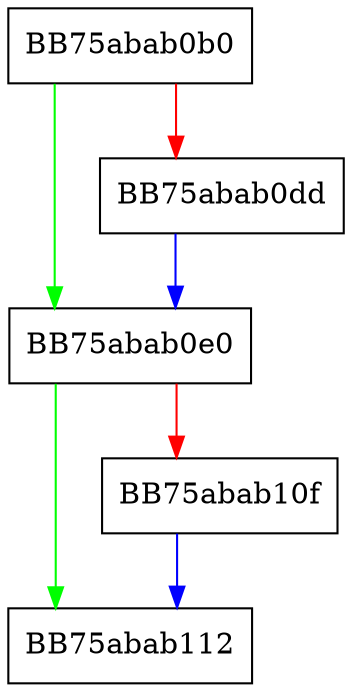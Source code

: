 digraph throw_exists {
  node [shape="box"];
  graph [splines=ortho];
  BB75abab0b0 -> BB75abab0e0 [color="green"];
  BB75abab0b0 -> BB75abab0dd [color="red"];
  BB75abab0dd -> BB75abab0e0 [color="blue"];
  BB75abab0e0 -> BB75abab112 [color="green"];
  BB75abab0e0 -> BB75abab10f [color="red"];
  BB75abab10f -> BB75abab112 [color="blue"];
}